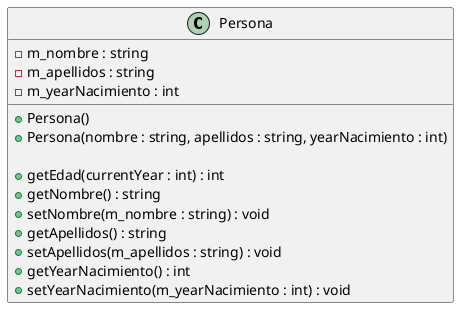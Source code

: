 Caso 1:
@startuml
class Persona {
    - m_nombre : string
    - m_apellidos : string
    - m_yearNacimiento : int
    
    + Persona()
    + Persona(nombre : string, apellidos : string, yearNacimiento : int)
    
    + getEdad(currentYear : int) : int
    + getNombre() : string
    + setNombre(m_nombre : string) : void
    + getApellidos() : string
    + setApellidos(m_apellidos : string) : void
    + getYearNacimiento() : int
    + setYearNacimiento(m_yearNacimiento : int) : void
}
@enduml

caso2:

@startuml
class Punto2D {
    - m_coordX : double
    - m_coordY : double
    + Punto2D()
    + Punto2D(x : double, y : double)
    + getCoordX() : double
    + setCoordX(coordX : double) : void
    + getCoordY() : double
    + setCoordY(coordY : double) : void
}
class Circunferencia {
    - m_centro : Punto2D
    - m_radio : double
    + Circunferencia()
    + Circunferencia(radio : double, x : double, y : double)
    + Circunferencia(radio : double, centro : Punto2D)
    + getCentro() : Punto2D
    + setCentro(centro : Punto2D) : void
    + getRadio() : double
    + setRadio(radio : double) : void
}
@enduml

